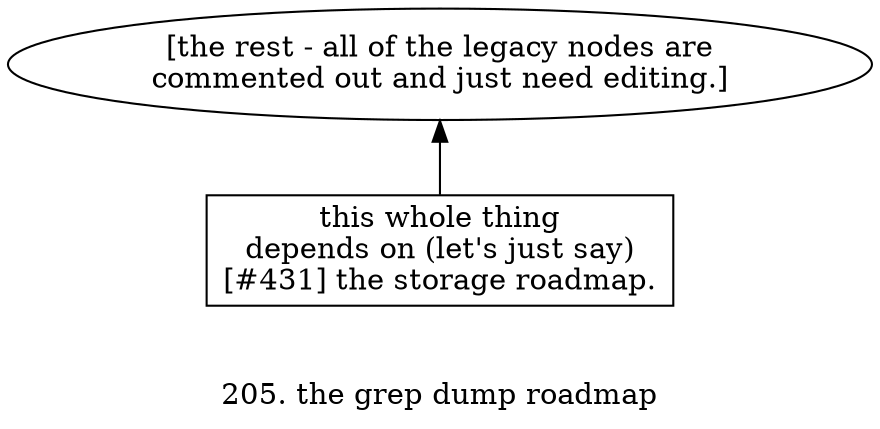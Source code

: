 digraph g {

rankdir=BT

/* below nodes born 2018-02-13 15:46:42 -0500 */

/*
sub-project: proof-of-concept search tool "JSON grep"
*/

/* below nodes born 2018-02-19 01:22:15 -0500 */

/*
[reserved for final cleanup & overflow]
integrate real search
implement & cover real backend for search
integrate dummy story - ajax-pagination YIKES
[reserved for unforseen milestones]
integrate dummy story - no pagination, hard-coded limit
integrate (& redesign as necessary) full integration for indexing
implement & cover real backend for "indexing"
dummy ajax interface for "indexing"
*/

/* below nodes born 2018-03-13 04:13:11 -0400  */

/*
integrate with front - fudge time maybe
real backend for indexing
mocked frontend for indexing
*/

/* below nodes born 2018-03-21 07:35:42 -0400 */

/*
XXX - static_files
get main out of the bundle names
get purple ranger etc out
*/

n92[
label="[the rest - all of the legacy nodes are
commented out and just need editing.]
"]

n95->n92
n95[
label="this whole thing
depends on (let's just say)
[#431] the storage roadmap.
"
shape=rect
]

label="\n\n205. the grep dump roadmap"
}

/* revision history
#abstracted.
*/
